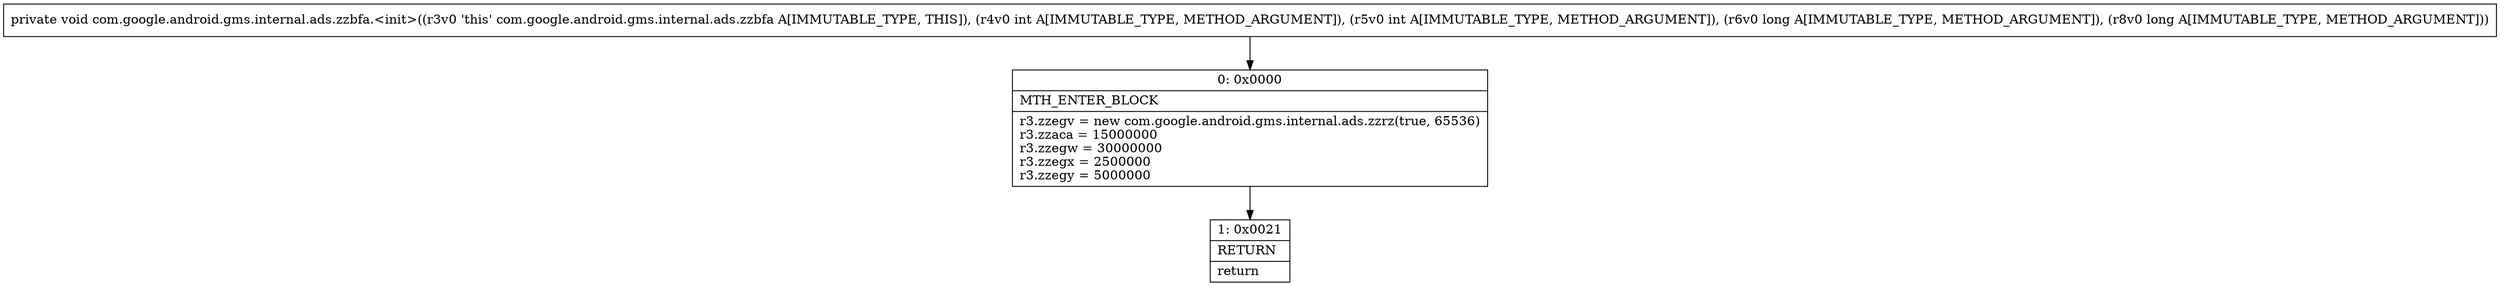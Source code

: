 digraph "CFG forcom.google.android.gms.internal.ads.zzbfa.\<init\>(IIJJ)V" {
Node_0 [shape=record,label="{0\:\ 0x0000|MTH_ENTER_BLOCK\l|r3.zzegv = new com.google.android.gms.internal.ads.zzrz(true, 65536)\lr3.zzaca = 15000000\lr3.zzegw = 30000000\lr3.zzegx = 2500000\lr3.zzegy = 5000000\l}"];
Node_1 [shape=record,label="{1\:\ 0x0021|RETURN\l|return\l}"];
MethodNode[shape=record,label="{private void com.google.android.gms.internal.ads.zzbfa.\<init\>((r3v0 'this' com.google.android.gms.internal.ads.zzbfa A[IMMUTABLE_TYPE, THIS]), (r4v0 int A[IMMUTABLE_TYPE, METHOD_ARGUMENT]), (r5v0 int A[IMMUTABLE_TYPE, METHOD_ARGUMENT]), (r6v0 long A[IMMUTABLE_TYPE, METHOD_ARGUMENT]), (r8v0 long A[IMMUTABLE_TYPE, METHOD_ARGUMENT])) }"];
MethodNode -> Node_0;
Node_0 -> Node_1;
}

